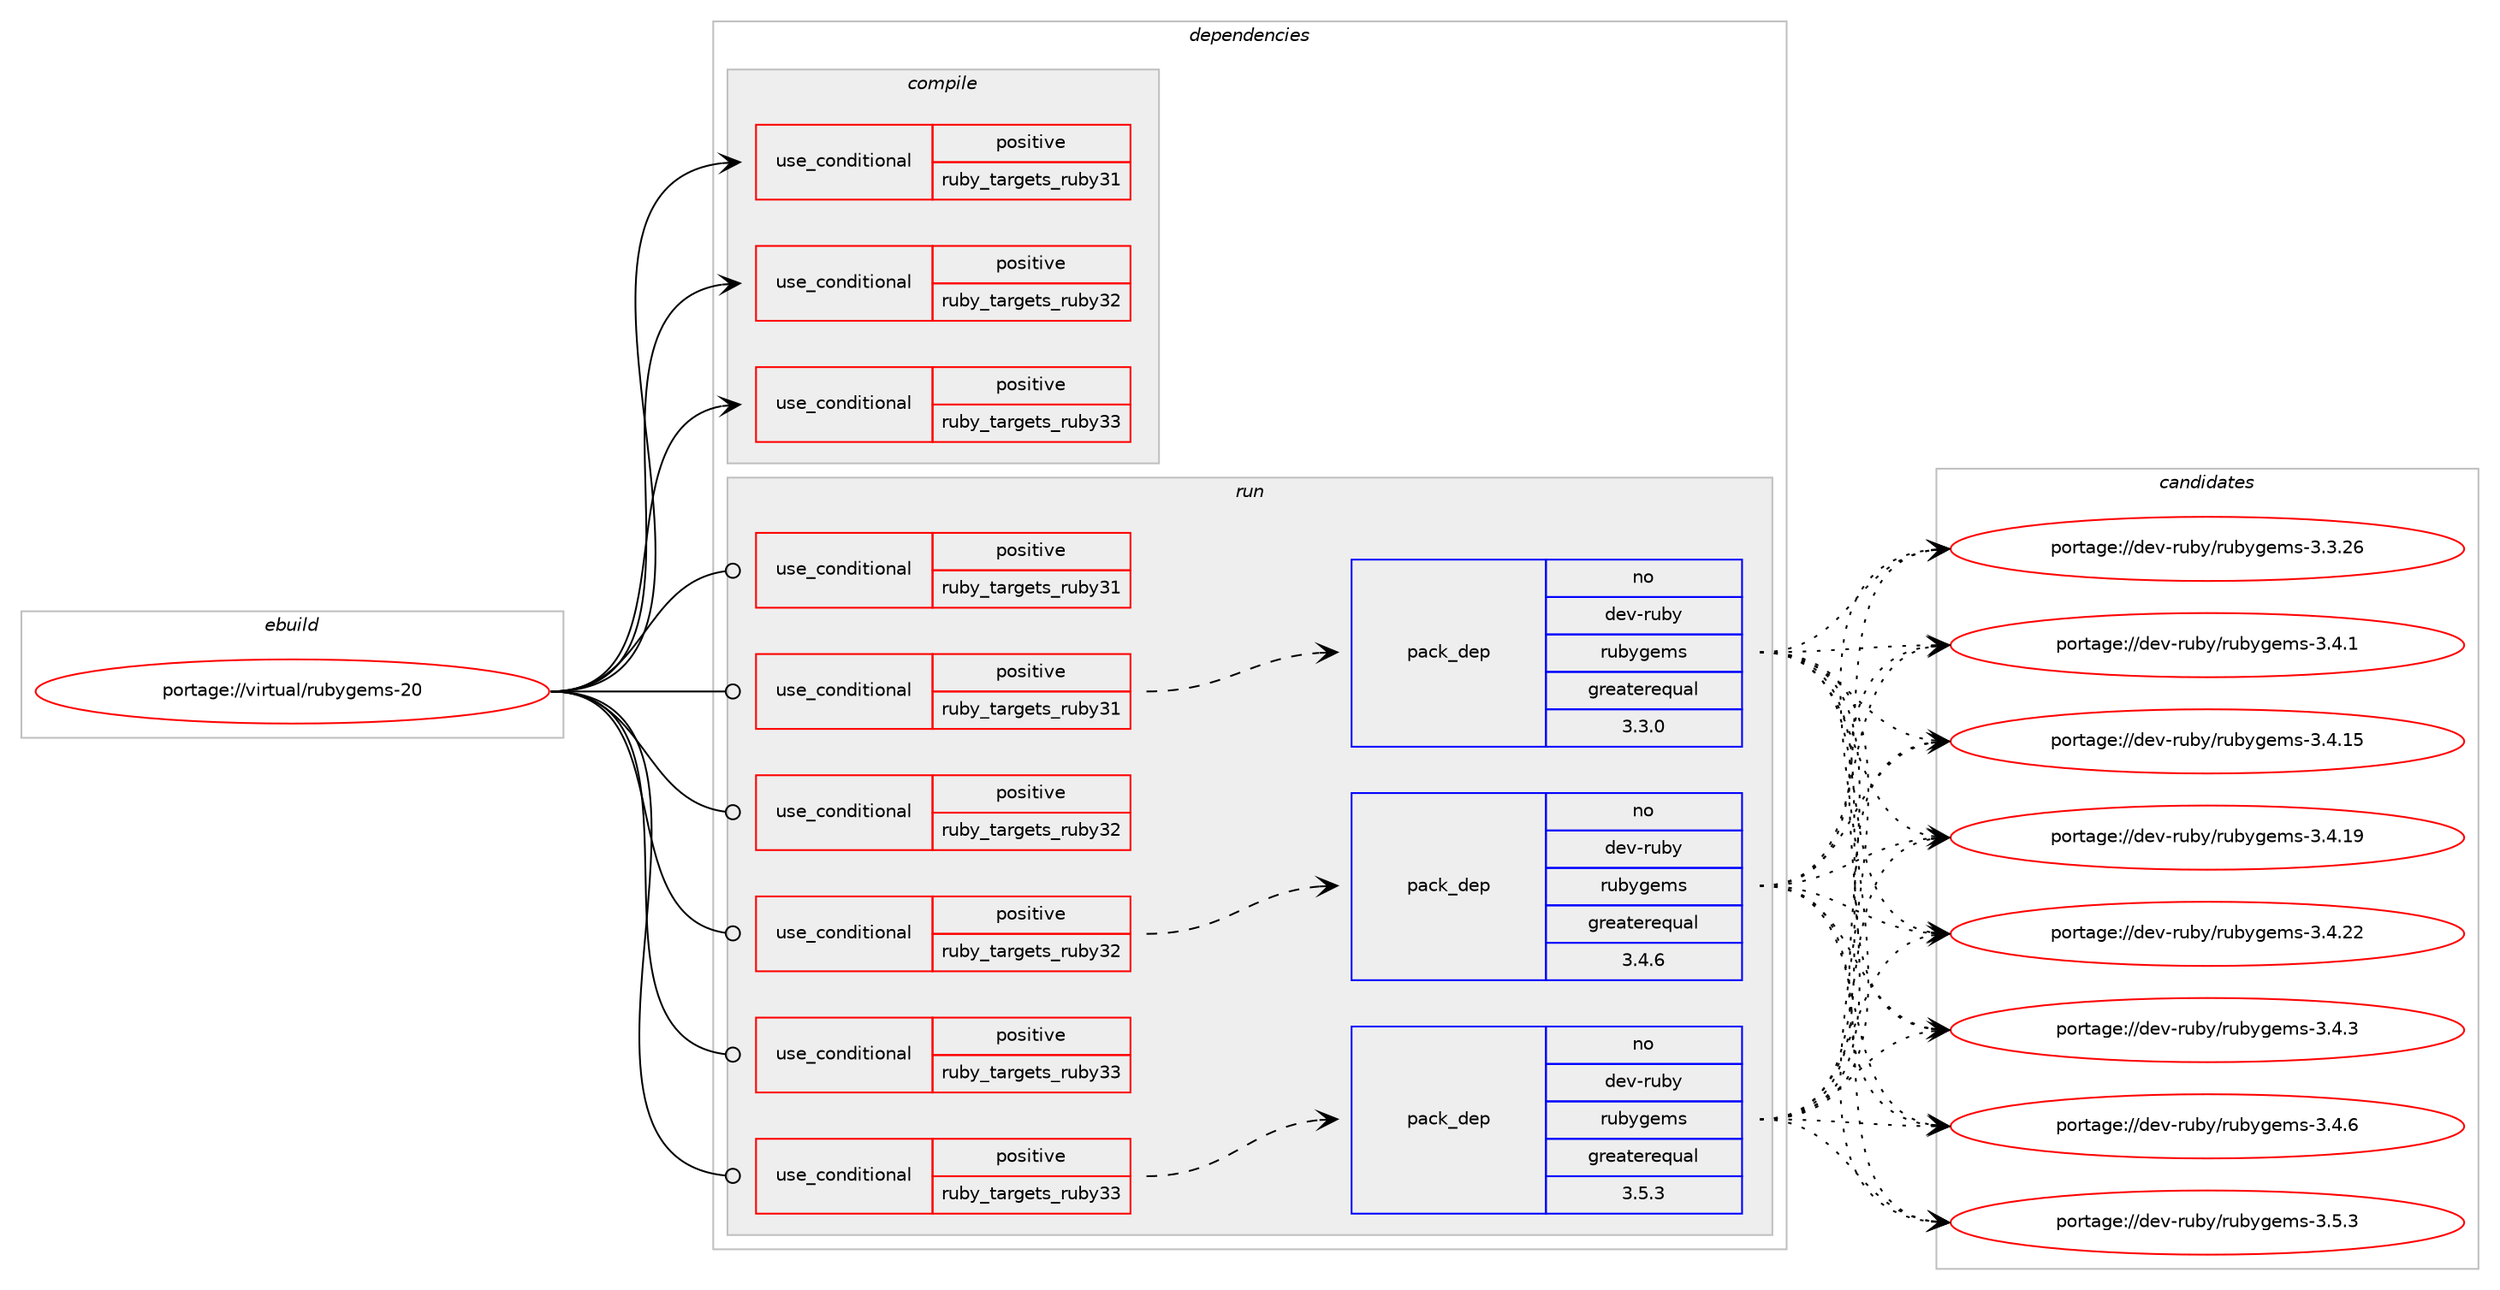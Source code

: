digraph prolog {

# *************
# Graph options
# *************

newrank=true;
concentrate=true;
compound=true;
graph [rankdir=LR,fontname=Helvetica,fontsize=10,ranksep=1.5];#, ranksep=2.5, nodesep=0.2];
edge  [arrowhead=vee];
node  [fontname=Helvetica,fontsize=10];

# **********
# The ebuild
# **********

subgraph cluster_leftcol {
color=gray;
rank=same;
label=<<i>ebuild</i>>;
id [label="portage://virtual/rubygems-20", color=red, width=4, href="../virtual/rubygems-20.svg"];
}

# ****************
# The dependencies
# ****************

subgraph cluster_midcol {
color=gray;
label=<<i>dependencies</i>>;
subgraph cluster_compile {
fillcolor="#eeeeee";
style=filled;
label=<<i>compile</i>>;
subgraph cond15158 {
dependency22598 [label=<<TABLE BORDER="0" CELLBORDER="1" CELLSPACING="0" CELLPADDING="4"><TR><TD ROWSPAN="3" CELLPADDING="10">use_conditional</TD></TR><TR><TD>positive</TD></TR><TR><TD>ruby_targets_ruby31</TD></TR></TABLE>>, shape=none, color=red];
# *** BEGIN UNKNOWN DEPENDENCY TYPE (TODO) ***
# dependency22598 -> package_dependency(portage://virtual/rubygems-20,install,no,dev-lang,ruby,none,[,,],[slot(3.1)],[])
# *** END UNKNOWN DEPENDENCY TYPE (TODO) ***

}
id:e -> dependency22598:w [weight=20,style="solid",arrowhead="vee"];
subgraph cond15159 {
dependency22599 [label=<<TABLE BORDER="0" CELLBORDER="1" CELLSPACING="0" CELLPADDING="4"><TR><TD ROWSPAN="3" CELLPADDING="10">use_conditional</TD></TR><TR><TD>positive</TD></TR><TR><TD>ruby_targets_ruby32</TD></TR></TABLE>>, shape=none, color=red];
# *** BEGIN UNKNOWN DEPENDENCY TYPE (TODO) ***
# dependency22599 -> package_dependency(portage://virtual/rubygems-20,install,no,dev-lang,ruby,none,[,,],[slot(3.2)],[])
# *** END UNKNOWN DEPENDENCY TYPE (TODO) ***

}
id:e -> dependency22599:w [weight=20,style="solid",arrowhead="vee"];
subgraph cond15160 {
dependency22600 [label=<<TABLE BORDER="0" CELLBORDER="1" CELLSPACING="0" CELLPADDING="4"><TR><TD ROWSPAN="3" CELLPADDING="10">use_conditional</TD></TR><TR><TD>positive</TD></TR><TR><TD>ruby_targets_ruby33</TD></TR></TABLE>>, shape=none, color=red];
# *** BEGIN UNKNOWN DEPENDENCY TYPE (TODO) ***
# dependency22600 -> package_dependency(portage://virtual/rubygems-20,install,no,dev-lang,ruby,none,[,,],[slot(3.3)],[])
# *** END UNKNOWN DEPENDENCY TYPE (TODO) ***

}
id:e -> dependency22600:w [weight=20,style="solid",arrowhead="vee"];
}
subgraph cluster_compileandrun {
fillcolor="#eeeeee";
style=filled;
label=<<i>compile and run</i>>;
}
subgraph cluster_run {
fillcolor="#eeeeee";
style=filled;
label=<<i>run</i>>;
subgraph cond15161 {
dependency22601 [label=<<TABLE BORDER="0" CELLBORDER="1" CELLSPACING="0" CELLPADDING="4"><TR><TD ROWSPAN="3" CELLPADDING="10">use_conditional</TD></TR><TR><TD>positive</TD></TR><TR><TD>ruby_targets_ruby31</TD></TR></TABLE>>, shape=none, color=red];
# *** BEGIN UNKNOWN DEPENDENCY TYPE (TODO) ***
# dependency22601 -> package_dependency(portage://virtual/rubygems-20,run,no,dev-lang,ruby,none,[,,],[slot(3.1)],[])
# *** END UNKNOWN DEPENDENCY TYPE (TODO) ***

}
id:e -> dependency22601:w [weight=20,style="solid",arrowhead="odot"];
subgraph cond15162 {
dependency22602 [label=<<TABLE BORDER="0" CELLBORDER="1" CELLSPACING="0" CELLPADDING="4"><TR><TD ROWSPAN="3" CELLPADDING="10">use_conditional</TD></TR><TR><TD>positive</TD></TR><TR><TD>ruby_targets_ruby31</TD></TR></TABLE>>, shape=none, color=red];
subgraph pack7191 {
dependency22603 [label=<<TABLE BORDER="0" CELLBORDER="1" CELLSPACING="0" CELLPADDING="4" WIDTH="220"><TR><TD ROWSPAN="6" CELLPADDING="30">pack_dep</TD></TR><TR><TD WIDTH="110">no</TD></TR><TR><TD>dev-ruby</TD></TR><TR><TD>rubygems</TD></TR><TR><TD>greaterequal</TD></TR><TR><TD>3.3.0</TD></TR></TABLE>>, shape=none, color=blue];
}
dependency22602:e -> dependency22603:w [weight=20,style="dashed",arrowhead="vee"];
}
id:e -> dependency22602:w [weight=20,style="solid",arrowhead="odot"];
subgraph cond15163 {
dependency22604 [label=<<TABLE BORDER="0" CELLBORDER="1" CELLSPACING="0" CELLPADDING="4"><TR><TD ROWSPAN="3" CELLPADDING="10">use_conditional</TD></TR><TR><TD>positive</TD></TR><TR><TD>ruby_targets_ruby32</TD></TR></TABLE>>, shape=none, color=red];
# *** BEGIN UNKNOWN DEPENDENCY TYPE (TODO) ***
# dependency22604 -> package_dependency(portage://virtual/rubygems-20,run,no,dev-lang,ruby,none,[,,],[slot(3.2)],[])
# *** END UNKNOWN DEPENDENCY TYPE (TODO) ***

}
id:e -> dependency22604:w [weight=20,style="solid",arrowhead="odot"];
subgraph cond15164 {
dependency22605 [label=<<TABLE BORDER="0" CELLBORDER="1" CELLSPACING="0" CELLPADDING="4"><TR><TD ROWSPAN="3" CELLPADDING="10">use_conditional</TD></TR><TR><TD>positive</TD></TR><TR><TD>ruby_targets_ruby32</TD></TR></TABLE>>, shape=none, color=red];
subgraph pack7192 {
dependency22606 [label=<<TABLE BORDER="0" CELLBORDER="1" CELLSPACING="0" CELLPADDING="4" WIDTH="220"><TR><TD ROWSPAN="6" CELLPADDING="30">pack_dep</TD></TR><TR><TD WIDTH="110">no</TD></TR><TR><TD>dev-ruby</TD></TR><TR><TD>rubygems</TD></TR><TR><TD>greaterequal</TD></TR><TR><TD>3.4.6</TD></TR></TABLE>>, shape=none, color=blue];
}
dependency22605:e -> dependency22606:w [weight=20,style="dashed",arrowhead="vee"];
}
id:e -> dependency22605:w [weight=20,style="solid",arrowhead="odot"];
subgraph cond15165 {
dependency22607 [label=<<TABLE BORDER="0" CELLBORDER="1" CELLSPACING="0" CELLPADDING="4"><TR><TD ROWSPAN="3" CELLPADDING="10">use_conditional</TD></TR><TR><TD>positive</TD></TR><TR><TD>ruby_targets_ruby33</TD></TR></TABLE>>, shape=none, color=red];
# *** BEGIN UNKNOWN DEPENDENCY TYPE (TODO) ***
# dependency22607 -> package_dependency(portage://virtual/rubygems-20,run,no,dev-lang,ruby,none,[,,],[slot(3.3)],[])
# *** END UNKNOWN DEPENDENCY TYPE (TODO) ***

}
id:e -> dependency22607:w [weight=20,style="solid",arrowhead="odot"];
subgraph cond15166 {
dependency22608 [label=<<TABLE BORDER="0" CELLBORDER="1" CELLSPACING="0" CELLPADDING="4"><TR><TD ROWSPAN="3" CELLPADDING="10">use_conditional</TD></TR><TR><TD>positive</TD></TR><TR><TD>ruby_targets_ruby33</TD></TR></TABLE>>, shape=none, color=red];
subgraph pack7193 {
dependency22609 [label=<<TABLE BORDER="0" CELLBORDER="1" CELLSPACING="0" CELLPADDING="4" WIDTH="220"><TR><TD ROWSPAN="6" CELLPADDING="30">pack_dep</TD></TR><TR><TD WIDTH="110">no</TD></TR><TR><TD>dev-ruby</TD></TR><TR><TD>rubygems</TD></TR><TR><TD>greaterequal</TD></TR><TR><TD>3.5.3</TD></TR></TABLE>>, shape=none, color=blue];
}
dependency22608:e -> dependency22609:w [weight=20,style="dashed",arrowhead="vee"];
}
id:e -> dependency22608:w [weight=20,style="solid",arrowhead="odot"];
}
}

# **************
# The candidates
# **************

subgraph cluster_choices {
rank=same;
color=gray;
label=<<i>candidates</i>>;

subgraph choice7191 {
color=black;
nodesep=1;
choice1001011184511411798121471141179812110310110911545514651465054 [label="portage://dev-ruby/rubygems-3.3.26", color=red, width=4,href="../dev-ruby/rubygems-3.3.26.svg"];
choice10010111845114117981214711411798121103101109115455146524649 [label="portage://dev-ruby/rubygems-3.4.1", color=red, width=4,href="../dev-ruby/rubygems-3.4.1.svg"];
choice1001011184511411798121471141179812110310110911545514652464953 [label="portage://dev-ruby/rubygems-3.4.15", color=red, width=4,href="../dev-ruby/rubygems-3.4.15.svg"];
choice1001011184511411798121471141179812110310110911545514652464957 [label="portage://dev-ruby/rubygems-3.4.19", color=red, width=4,href="../dev-ruby/rubygems-3.4.19.svg"];
choice1001011184511411798121471141179812110310110911545514652465050 [label="portage://dev-ruby/rubygems-3.4.22", color=red, width=4,href="../dev-ruby/rubygems-3.4.22.svg"];
choice10010111845114117981214711411798121103101109115455146524651 [label="portage://dev-ruby/rubygems-3.4.3", color=red, width=4,href="../dev-ruby/rubygems-3.4.3.svg"];
choice10010111845114117981214711411798121103101109115455146524654 [label="portage://dev-ruby/rubygems-3.4.6", color=red, width=4,href="../dev-ruby/rubygems-3.4.6.svg"];
choice10010111845114117981214711411798121103101109115455146534651 [label="portage://dev-ruby/rubygems-3.5.3", color=red, width=4,href="../dev-ruby/rubygems-3.5.3.svg"];
dependency22603:e -> choice1001011184511411798121471141179812110310110911545514651465054:w [style=dotted,weight="100"];
dependency22603:e -> choice10010111845114117981214711411798121103101109115455146524649:w [style=dotted,weight="100"];
dependency22603:e -> choice1001011184511411798121471141179812110310110911545514652464953:w [style=dotted,weight="100"];
dependency22603:e -> choice1001011184511411798121471141179812110310110911545514652464957:w [style=dotted,weight="100"];
dependency22603:e -> choice1001011184511411798121471141179812110310110911545514652465050:w [style=dotted,weight="100"];
dependency22603:e -> choice10010111845114117981214711411798121103101109115455146524651:w [style=dotted,weight="100"];
dependency22603:e -> choice10010111845114117981214711411798121103101109115455146524654:w [style=dotted,weight="100"];
dependency22603:e -> choice10010111845114117981214711411798121103101109115455146534651:w [style=dotted,weight="100"];
}
subgraph choice7192 {
color=black;
nodesep=1;
choice1001011184511411798121471141179812110310110911545514651465054 [label="portage://dev-ruby/rubygems-3.3.26", color=red, width=4,href="../dev-ruby/rubygems-3.3.26.svg"];
choice10010111845114117981214711411798121103101109115455146524649 [label="portage://dev-ruby/rubygems-3.4.1", color=red, width=4,href="../dev-ruby/rubygems-3.4.1.svg"];
choice1001011184511411798121471141179812110310110911545514652464953 [label="portage://dev-ruby/rubygems-3.4.15", color=red, width=4,href="../dev-ruby/rubygems-3.4.15.svg"];
choice1001011184511411798121471141179812110310110911545514652464957 [label="portage://dev-ruby/rubygems-3.4.19", color=red, width=4,href="../dev-ruby/rubygems-3.4.19.svg"];
choice1001011184511411798121471141179812110310110911545514652465050 [label="portage://dev-ruby/rubygems-3.4.22", color=red, width=4,href="../dev-ruby/rubygems-3.4.22.svg"];
choice10010111845114117981214711411798121103101109115455146524651 [label="portage://dev-ruby/rubygems-3.4.3", color=red, width=4,href="../dev-ruby/rubygems-3.4.3.svg"];
choice10010111845114117981214711411798121103101109115455146524654 [label="portage://dev-ruby/rubygems-3.4.6", color=red, width=4,href="../dev-ruby/rubygems-3.4.6.svg"];
choice10010111845114117981214711411798121103101109115455146534651 [label="portage://dev-ruby/rubygems-3.5.3", color=red, width=4,href="../dev-ruby/rubygems-3.5.3.svg"];
dependency22606:e -> choice1001011184511411798121471141179812110310110911545514651465054:w [style=dotted,weight="100"];
dependency22606:e -> choice10010111845114117981214711411798121103101109115455146524649:w [style=dotted,weight="100"];
dependency22606:e -> choice1001011184511411798121471141179812110310110911545514652464953:w [style=dotted,weight="100"];
dependency22606:e -> choice1001011184511411798121471141179812110310110911545514652464957:w [style=dotted,weight="100"];
dependency22606:e -> choice1001011184511411798121471141179812110310110911545514652465050:w [style=dotted,weight="100"];
dependency22606:e -> choice10010111845114117981214711411798121103101109115455146524651:w [style=dotted,weight="100"];
dependency22606:e -> choice10010111845114117981214711411798121103101109115455146524654:w [style=dotted,weight="100"];
dependency22606:e -> choice10010111845114117981214711411798121103101109115455146534651:w [style=dotted,weight="100"];
}
subgraph choice7193 {
color=black;
nodesep=1;
choice1001011184511411798121471141179812110310110911545514651465054 [label="portage://dev-ruby/rubygems-3.3.26", color=red, width=4,href="../dev-ruby/rubygems-3.3.26.svg"];
choice10010111845114117981214711411798121103101109115455146524649 [label="portage://dev-ruby/rubygems-3.4.1", color=red, width=4,href="../dev-ruby/rubygems-3.4.1.svg"];
choice1001011184511411798121471141179812110310110911545514652464953 [label="portage://dev-ruby/rubygems-3.4.15", color=red, width=4,href="../dev-ruby/rubygems-3.4.15.svg"];
choice1001011184511411798121471141179812110310110911545514652464957 [label="portage://dev-ruby/rubygems-3.4.19", color=red, width=4,href="../dev-ruby/rubygems-3.4.19.svg"];
choice1001011184511411798121471141179812110310110911545514652465050 [label="portage://dev-ruby/rubygems-3.4.22", color=red, width=4,href="../dev-ruby/rubygems-3.4.22.svg"];
choice10010111845114117981214711411798121103101109115455146524651 [label="portage://dev-ruby/rubygems-3.4.3", color=red, width=4,href="../dev-ruby/rubygems-3.4.3.svg"];
choice10010111845114117981214711411798121103101109115455146524654 [label="portage://dev-ruby/rubygems-3.4.6", color=red, width=4,href="../dev-ruby/rubygems-3.4.6.svg"];
choice10010111845114117981214711411798121103101109115455146534651 [label="portage://dev-ruby/rubygems-3.5.3", color=red, width=4,href="../dev-ruby/rubygems-3.5.3.svg"];
dependency22609:e -> choice1001011184511411798121471141179812110310110911545514651465054:w [style=dotted,weight="100"];
dependency22609:e -> choice10010111845114117981214711411798121103101109115455146524649:w [style=dotted,weight="100"];
dependency22609:e -> choice1001011184511411798121471141179812110310110911545514652464953:w [style=dotted,weight="100"];
dependency22609:e -> choice1001011184511411798121471141179812110310110911545514652464957:w [style=dotted,weight="100"];
dependency22609:e -> choice1001011184511411798121471141179812110310110911545514652465050:w [style=dotted,weight="100"];
dependency22609:e -> choice10010111845114117981214711411798121103101109115455146524651:w [style=dotted,weight="100"];
dependency22609:e -> choice10010111845114117981214711411798121103101109115455146524654:w [style=dotted,weight="100"];
dependency22609:e -> choice10010111845114117981214711411798121103101109115455146534651:w [style=dotted,weight="100"];
}
}

}
